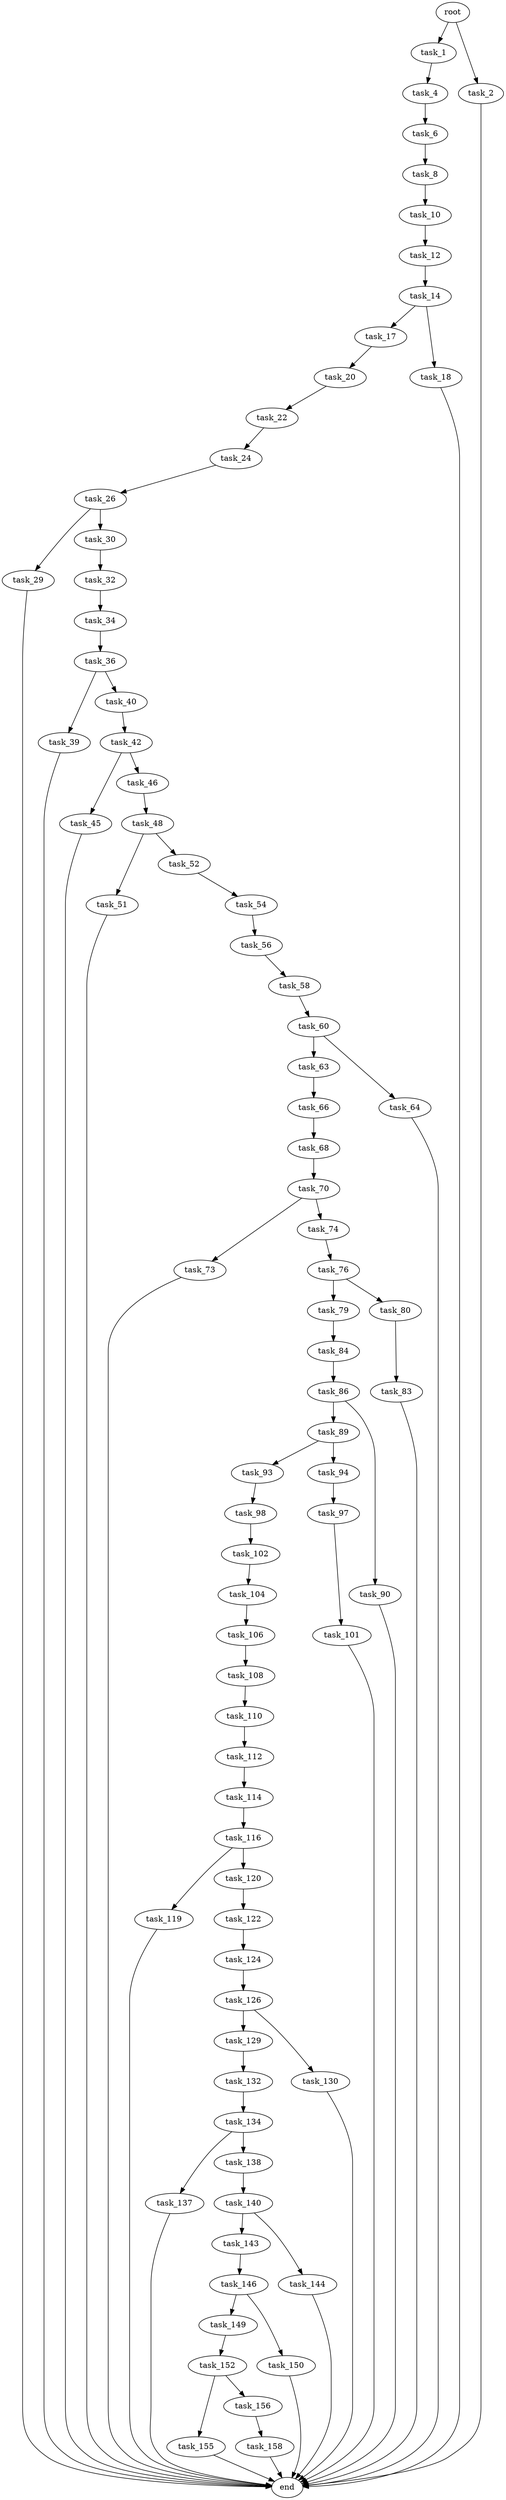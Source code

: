 digraph G {
  root [size="0.000000"];
  task_1 [size="49256684845.000000"];
  task_2 [size="839003284677.000000"];
  task_4 [size="774141927310.000000"];
  task_6 [size="549755813888.000000"];
  task_8 [size="1073741824000.000000"];
  task_10 [size="198579067612.000000"];
  task_12 [size="153518883844.000000"];
  task_14 [size="2606702803.000000"];
  task_17 [size="28991029248.000000"];
  task_18 [size="7267841629.000000"];
  task_20 [size="22675271498.000000"];
  task_22 [size="26040068921.000000"];
  task_24 [size="231928233984.000000"];
  task_26 [size="98094393566.000000"];
  task_29 [size="6564394780.000000"];
  task_30 [size="594113237831.000000"];
  task_32 [size="4466400597.000000"];
  task_34 [size="782757789696.000000"];
  task_36 [size="782757789696.000000"];
  task_39 [size="7055242812.000000"];
  task_40 [size="782757789696.000000"];
  task_42 [size="7138979704.000000"];
  task_45 [size="681078468.000000"];
  task_46 [size="114347723604.000000"];
  task_48 [size="4914934554.000000"];
  task_51 [size="7369116886.000000"];
  task_52 [size="228350703340.000000"];
  task_54 [size="151161027986.000000"];
  task_56 [size="3003564801.000000"];
  task_58 [size="517786142424.000000"];
  task_60 [size="10021483112.000000"];
  task_63 [size="1137759218618.000000"];
  task_64 [size="163496716329.000000"];
  task_66 [size="782757789696.000000"];
  task_68 [size="434614228.000000"];
  task_70 [size="94194197075.000000"];
  task_73 [size="29887042465.000000"];
  task_74 [size="109713343149.000000"];
  task_76 [size="231928233984.000000"];
  task_79 [size="3075411387.000000"];
  task_80 [size="165074946060.000000"];
  task_83 [size="11877891184.000000"];
  task_84 [size="368293445632.000000"];
  task_86 [size="8785485597.000000"];
  task_89 [size="630944754264.000000"];
  task_90 [size="351740495325.000000"];
  task_93 [size="68719476736.000000"];
  task_94 [size="549755813888.000000"];
  task_97 [size="40886688455.000000"];
  task_98 [size="1073741824000.000000"];
  task_101 [size="12486389486.000000"];
  task_102 [size="16998563922.000000"];
  task_104 [size="782757789696.000000"];
  task_106 [size="815234633689.000000"];
  task_108 [size="494169695890.000000"];
  task_110 [size="32582002952.000000"];
  task_112 [size="2109552331.000000"];
  task_114 [size="1757301611.000000"];
  task_116 [size="5783038782.000000"];
  task_119 [size="368293445632.000000"];
  task_120 [size="90485174521.000000"];
  task_122 [size="134217728000.000000"];
  task_124 [size="8205157810.000000"];
  task_126 [size="146064800156.000000"];
  task_129 [size="431159899992.000000"];
  task_130 [size="53424639707.000000"];
  task_132 [size="5782042675.000000"];
  task_134 [size="463345519224.000000"];
  task_137 [size="824805115390.000000"];
  task_138 [size="549755813888.000000"];
  task_140 [size="46419098125.000000"];
  task_143 [size="293844549954.000000"];
  task_144 [size="203137244316.000000"];
  task_146 [size="6688142144.000000"];
  task_149 [size="166802769835.000000"];
  task_150 [size="1073741824000.000000"];
  task_152 [size="430502941844.000000"];
  task_155 [size="18976500692.000000"];
  task_156 [size="1073741824000.000000"];
  task_158 [size="368293445632.000000"];
  end [size="0.000000"];

  root -> task_1 [size="1.000000"];
  root -> task_2 [size="1.000000"];
  task_1 -> task_4 [size="838860800.000000"];
  task_2 -> end [size="1.000000"];
  task_4 -> task_6 [size="838860800.000000"];
  task_6 -> task_8 [size="536870912.000000"];
  task_8 -> task_10 [size="838860800.000000"];
  task_10 -> task_12 [size="134217728.000000"];
  task_12 -> task_14 [size="411041792.000000"];
  task_14 -> task_17 [size="75497472.000000"];
  task_14 -> task_18 [size="75497472.000000"];
  task_17 -> task_20 [size="75497472.000000"];
  task_18 -> end [size="1.000000"];
  task_20 -> task_22 [size="33554432.000000"];
  task_22 -> task_24 [size="536870912.000000"];
  task_24 -> task_26 [size="301989888.000000"];
  task_26 -> task_29 [size="75497472.000000"];
  task_26 -> task_30 [size="75497472.000000"];
  task_29 -> end [size="1.000000"];
  task_30 -> task_32 [size="536870912.000000"];
  task_32 -> task_34 [size="134217728.000000"];
  task_34 -> task_36 [size="679477248.000000"];
  task_36 -> task_39 [size="679477248.000000"];
  task_36 -> task_40 [size="679477248.000000"];
  task_39 -> end [size="1.000000"];
  task_40 -> task_42 [size="679477248.000000"];
  task_42 -> task_45 [size="209715200.000000"];
  task_42 -> task_46 [size="209715200.000000"];
  task_45 -> end [size="1.000000"];
  task_46 -> task_48 [size="134217728.000000"];
  task_48 -> task_51 [size="209715200.000000"];
  task_48 -> task_52 [size="209715200.000000"];
  task_51 -> end [size="1.000000"];
  task_52 -> task_54 [size="679477248.000000"];
  task_54 -> task_56 [size="209715200.000000"];
  task_56 -> task_58 [size="301989888.000000"];
  task_58 -> task_60 [size="536870912.000000"];
  task_60 -> task_63 [size="679477248.000000"];
  task_60 -> task_64 [size="679477248.000000"];
  task_63 -> task_66 [size="679477248.000000"];
  task_64 -> end [size="1.000000"];
  task_66 -> task_68 [size="679477248.000000"];
  task_68 -> task_70 [size="33554432.000000"];
  task_70 -> task_73 [size="209715200.000000"];
  task_70 -> task_74 [size="209715200.000000"];
  task_73 -> end [size="1.000000"];
  task_74 -> task_76 [size="75497472.000000"];
  task_76 -> task_79 [size="301989888.000000"];
  task_76 -> task_80 [size="301989888.000000"];
  task_79 -> task_84 [size="134217728.000000"];
  task_80 -> task_83 [size="679477248.000000"];
  task_83 -> end [size="1.000000"];
  task_84 -> task_86 [size="411041792.000000"];
  task_86 -> task_89 [size="301989888.000000"];
  task_86 -> task_90 [size="301989888.000000"];
  task_89 -> task_93 [size="536870912.000000"];
  task_89 -> task_94 [size="536870912.000000"];
  task_90 -> end [size="1.000000"];
  task_93 -> task_98 [size="134217728.000000"];
  task_94 -> task_97 [size="536870912.000000"];
  task_97 -> task_101 [size="33554432.000000"];
  task_98 -> task_102 [size="838860800.000000"];
  task_101 -> end [size="1.000000"];
  task_102 -> task_104 [size="838860800.000000"];
  task_104 -> task_106 [size="679477248.000000"];
  task_106 -> task_108 [size="536870912.000000"];
  task_108 -> task_110 [size="411041792.000000"];
  task_110 -> task_112 [size="536870912.000000"];
  task_112 -> task_114 [size="33554432.000000"];
  task_114 -> task_116 [size="33554432.000000"];
  task_116 -> task_119 [size="209715200.000000"];
  task_116 -> task_120 [size="209715200.000000"];
  task_119 -> end [size="1.000000"];
  task_120 -> task_122 [size="75497472.000000"];
  task_122 -> task_124 [size="209715200.000000"];
  task_124 -> task_126 [size="536870912.000000"];
  task_126 -> task_129 [size="134217728.000000"];
  task_126 -> task_130 [size="134217728.000000"];
  task_129 -> task_132 [size="536870912.000000"];
  task_130 -> end [size="1.000000"];
  task_132 -> task_134 [size="679477248.000000"];
  task_134 -> task_137 [size="301989888.000000"];
  task_134 -> task_138 [size="301989888.000000"];
  task_137 -> end [size="1.000000"];
  task_138 -> task_140 [size="536870912.000000"];
  task_140 -> task_143 [size="838860800.000000"];
  task_140 -> task_144 [size="838860800.000000"];
  task_143 -> task_146 [size="301989888.000000"];
  task_144 -> end [size="1.000000"];
  task_146 -> task_149 [size="33554432.000000"];
  task_146 -> task_150 [size="33554432.000000"];
  task_149 -> task_152 [size="134217728.000000"];
  task_150 -> end [size="1.000000"];
  task_152 -> task_155 [size="301989888.000000"];
  task_152 -> task_156 [size="301989888.000000"];
  task_155 -> end [size="1.000000"];
  task_156 -> task_158 [size="838860800.000000"];
  task_158 -> end [size="1.000000"];
}
